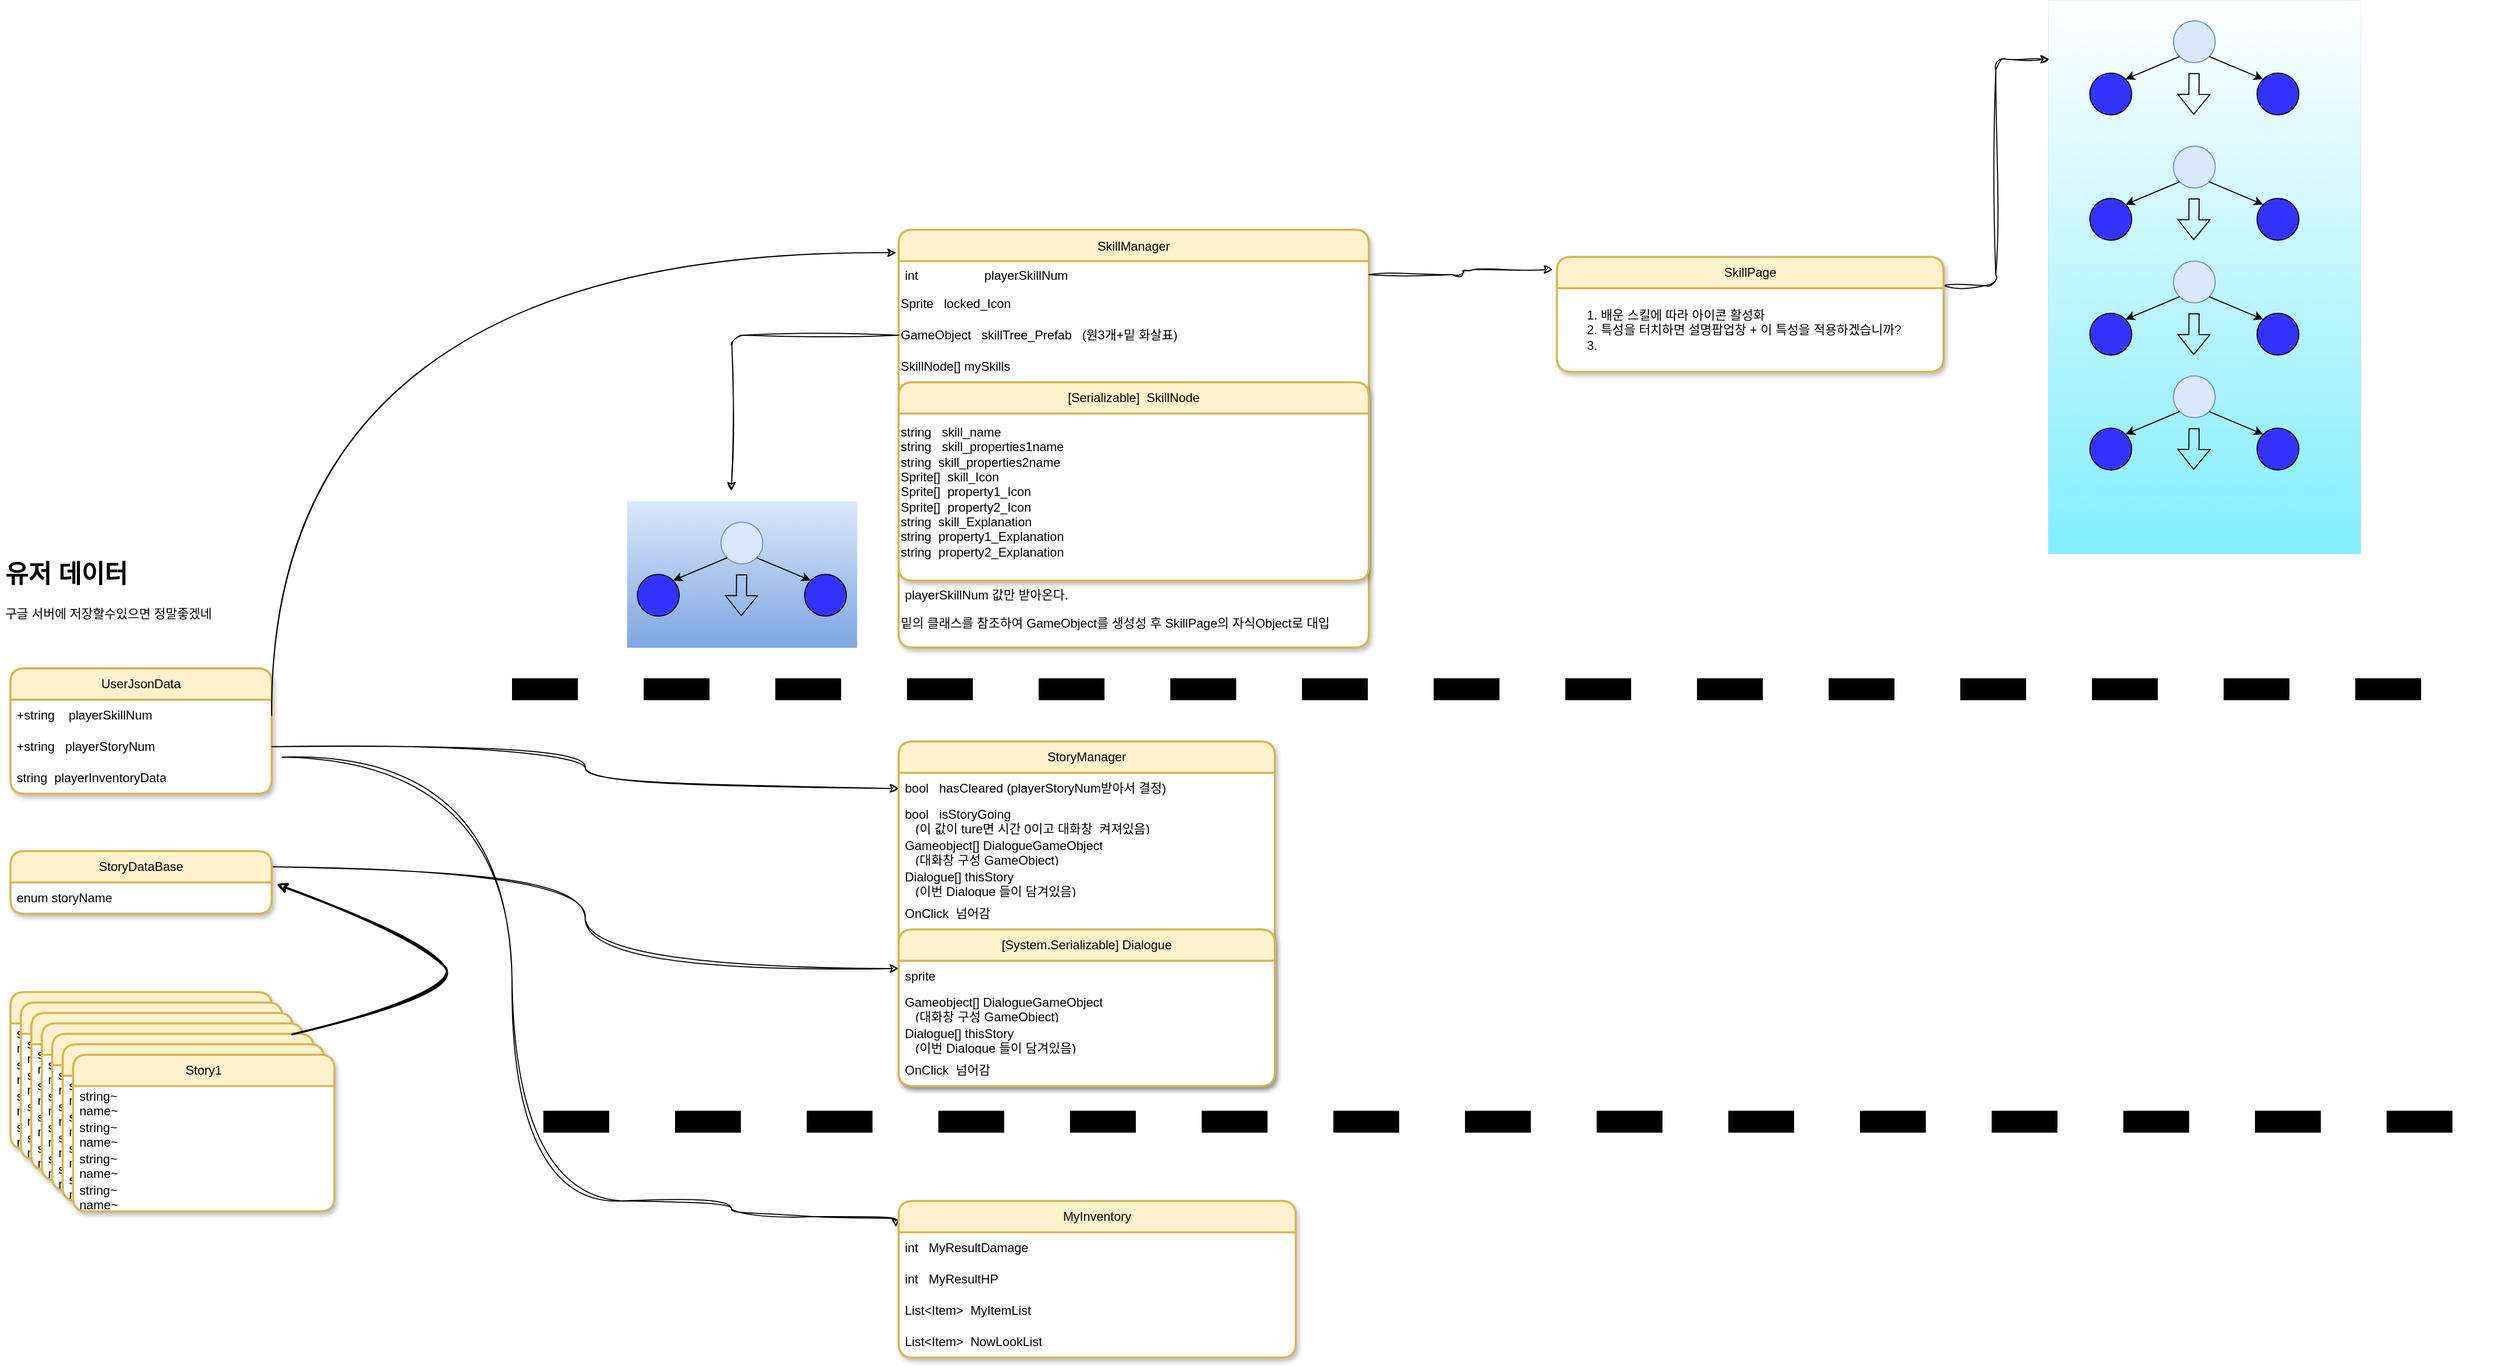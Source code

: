 <mxfile version="21.1.2" type="github">
  <diagram id="C5RBs43oDa-KdzZeNtuy" name="Page-1">
    <mxGraphModel dx="1932" dy="1738" grid="1" gridSize="10" guides="1" tooltips="1" connect="1" arrows="1" fold="1" page="1" pageScale="1" pageWidth="827" pageHeight="1169" math="0" shadow="0">
      <root>
        <mxCell id="WIyWlLk6GJQsqaUBKTNV-0" />
        <mxCell id="WIyWlLk6GJQsqaUBKTNV-1" parent="WIyWlLk6GJQsqaUBKTNV-0" />
        <mxCell id="8nrmdCKxqJNX-sru3NF3-96" value="" style="rounded=0;whiteSpace=wrap;html=1;strokeWidth=0;gradientColor=#82EEFF;" parent="WIyWlLk6GJQsqaUBKTNV-1" vertex="1">
          <mxGeometry x="1160" y="-170" width="299" height="530" as="geometry" />
        </mxCell>
        <mxCell id="8nrmdCKxqJNX-sru3NF3-95" value="" style="rounded=0;whiteSpace=wrap;html=1;fillColor=#dae8fc;strokeColor=#6c8ebf;gradientColor=#7EA6E0;strokeWidth=0;" parent="WIyWlLk6GJQsqaUBKTNV-1" vertex="1">
          <mxGeometry x="-200" y="310" width="220" height="140" as="geometry" />
        </mxCell>
        <mxCell id="zkfFHV4jXpPFQw0GAbJ--0" value="SkillManager" style="swimlane;fontStyle=0;align=center;verticalAlign=middle;childLayout=stackLayout;horizontal=1;startSize=30;horizontalStack=0;resizeParent=1;resizeLast=0;collapsible=1;marginBottom=0;rounded=1;shadow=1;strokeWidth=2;fillColor=#fff2cc;strokeColor=#d6b656;swimlaneFillColor=default;glass=0;" parent="WIyWlLk6GJQsqaUBKTNV-1" vertex="1">
          <mxGeometry x="60" y="50" width="450" height="400" as="geometry">
            <mxRectangle x="230" y="140" width="160" height="26" as="alternateBounds" />
          </mxGeometry>
        </mxCell>
        <mxCell id="zkfFHV4jXpPFQw0GAbJ--1" value="int                   playerSkillNum" style="text;align=left;verticalAlign=top;spacingLeft=4;spacingRight=4;overflow=hidden;rotatable=0;points=[[0,0.5],[1,0.5]];portConstraint=eastwest;" parent="zkfFHV4jXpPFQw0GAbJ--0" vertex="1">
          <mxGeometry y="30" width="450" height="26" as="geometry" />
        </mxCell>
        <mxCell id="8nrmdCKxqJNX-sru3NF3-39" value="Sprite &lt;span style=&quot;white-space: pre;&quot;&gt; &lt;/span&gt;&lt;span style=&quot;white-space: pre;&quot;&gt; &lt;/span&gt;locked_Icon" style="text;html=1;strokeColor=none;fillColor=none;align=left;verticalAlign=middle;whiteSpace=wrap;rounded=0;" parent="zkfFHV4jXpPFQw0GAbJ--0" vertex="1">
          <mxGeometry y="56" width="450" height="30" as="geometry" />
        </mxCell>
        <mxCell id="8nrmdCKxqJNX-sru3NF3-102" style="edgeStyle=orthogonalEdgeStyle;rounded=1;orthogonalLoop=1;jettySize=auto;html=1;exitX=0;exitY=0.5;exitDx=0;exitDy=0;fontFamily=Helvetica;fontSize=11;fontColor=default;startSize=30;targetPerimeterSpacing=2;sketch=1;curveFitting=1;jiggle=2;shadow=0;" parent="zkfFHV4jXpPFQw0GAbJ--0" source="8nrmdCKxqJNX-sru3NF3-85" edge="1">
          <mxGeometry relative="1" as="geometry">
            <mxPoint x="-160" y="250" as="targetPoint" />
          </mxGeometry>
        </mxCell>
        <mxCell id="8nrmdCKxqJNX-sru3NF3-85" value="GameObject&amp;nbsp; &lt;span style=&quot;white-space: pre;&quot;&gt; &lt;/span&gt;skillTree_Prefab&amp;nbsp; &amp;nbsp;(원3개+밑 화살표)" style="text;html=1;strokeColor=none;fillColor=none;align=left;verticalAlign=middle;whiteSpace=wrap;rounded=0;" parent="zkfFHV4jXpPFQw0GAbJ--0" vertex="1">
          <mxGeometry y="86" width="450" height="30" as="geometry" />
        </mxCell>
        <mxCell id="8nrmdCKxqJNX-sru3NF3-86" value="SkillNode[]&lt;span style=&quot;white-space: pre;&quot;&gt; &lt;/span&gt;mySkills" style="text;html=1;strokeColor=none;fillColor=none;align=left;verticalAlign=middle;whiteSpace=wrap;rounded=0;" parent="zkfFHV4jXpPFQw0GAbJ--0" vertex="1">
          <mxGeometry y="116" width="450" height="30" as="geometry" />
        </mxCell>
        <mxCell id="8nrmdCKxqJNX-sru3NF3-41" value="[Serializable]&amp;nbsp; SkillNode" style="swimlane;whiteSpace=wrap;html=1;labelPosition=center;verticalLabelPosition=middle;align=center;verticalAlign=middle;textDirection=ltr;gradientColor=none;strokeWidth=2;fillColor=#fff2cc;strokeColor=#d6b656;fontStyle=0;startSize=30;swimlaneFillColor=default;glass=0;shadow=1;rounded=1;" parent="zkfFHV4jXpPFQw0GAbJ--0" vertex="1">
          <mxGeometry y="146" width="450" height="190" as="geometry">
            <mxRectangle y="146" width="450" height="30" as="alternateBounds" />
          </mxGeometry>
        </mxCell>
        <mxCell id="8nrmdCKxqJNX-sru3NF3-40" value="string&amp;nbsp;&lt;span style=&quot;white-space: pre;&quot;&gt; &lt;/span&gt;&lt;span style=&quot;white-space: pre;&quot;&gt; &lt;/span&gt;skill_name&lt;br&gt;string&amp;nbsp;&lt;span style=&quot;white-space: pre;&quot;&gt; &lt;/span&gt;&lt;span style=&quot;white-space: pre;&quot;&gt; &lt;/span&gt;skill_properties1name&lt;br&gt;string&lt;span style=&quot;white-space: pre;&quot;&gt; &lt;/span&gt;&lt;span style=&quot;white-space: pre;&quot;&gt; &lt;/span&gt;skill_properties2name&lt;br&gt;Sprite[]&lt;span style=&quot;white-space: pre;&quot;&gt; &lt;/span&gt;&lt;span style=&quot;white-space: pre;&quot;&gt; &lt;/span&gt;skill_Icon&lt;br&gt;Sprite[]&lt;span style=&quot;white-space: pre;&quot;&gt; &lt;/span&gt;&lt;span style=&quot;white-space: pre;&quot;&gt; &lt;/span&gt;property1_Icon&lt;br&gt;Sprite[]&lt;span style=&quot;white-space: pre;&quot;&gt; &lt;/span&gt;&lt;span style=&quot;white-space: pre;&quot;&gt; &lt;/span&gt;property2_Icon&lt;br&gt;string&lt;span style=&quot;white-space: pre;&quot;&gt; &lt;/span&gt;&lt;span style=&quot;white-space: pre;&quot;&gt; &lt;/span&gt;skill_Explanation&lt;br&gt;string&lt;span style=&quot;white-space: pre;&quot;&gt; &lt;/span&gt;&lt;span style=&quot;white-space: pre;&quot;&gt; &lt;/span&gt;property1_Explanation&lt;br&gt;string&lt;span style=&quot;white-space: pre;&quot;&gt; &lt;/span&gt;&lt;span style=&quot;white-space: pre;&quot;&gt; &lt;/span&gt;property2_Explanation" style="text;html=1;strokeColor=none;fillColor=none;align=left;verticalAlign=middle;whiteSpace=wrap;rounded=0;" parent="8nrmdCKxqJNX-sru3NF3-41" vertex="1">
          <mxGeometry y="90" width="290" height="30" as="geometry" />
        </mxCell>
        <mxCell id="zkfFHV4jXpPFQw0GAbJ--5" value="playerSkillNum 값만 받아온다." style="text;align=left;verticalAlign=top;spacingLeft=4;spacingRight=4;overflow=hidden;rotatable=0;points=[[0,0.5],[1,0.5]];portConstraint=eastwest;" parent="zkfFHV4jXpPFQw0GAbJ--0" vertex="1">
          <mxGeometry y="336" width="450" height="26" as="geometry" />
        </mxCell>
        <mxCell id="8nrmdCKxqJNX-sru3NF3-84" value="밑의 클래스를 참조하여 GameObject를 생성성 후 SkillPage의 자식Object로 대입" style="text;html=1;align=left;verticalAlign=middle;resizable=0;points=[];autosize=1;strokeColor=none;fillColor=none;" parent="zkfFHV4jXpPFQw0GAbJ--0" vertex="1">
          <mxGeometry y="362" width="450" height="30" as="geometry" />
        </mxCell>
        <mxCell id="8nrmdCKxqJNX-sru3NF3-101" style="edgeStyle=orthogonalEdgeStyle;rounded=1;orthogonalLoop=1;jettySize=auto;html=1;exitX=1;exitY=0.25;exitDx=0;exitDy=0;entryX=0.004;entryY=0.107;entryDx=0;entryDy=0;entryPerimeter=0;fontFamily=Helvetica;fontSize=11;fontColor=default;startSize=30;targetPerimeterSpacing=2;sketch=1;curveFitting=1;jiggle=2;shadow=0;" parent="WIyWlLk6GJQsqaUBKTNV-1" source="8nrmdCKxqJNX-sru3NF3-2" target="8nrmdCKxqJNX-sru3NF3-96" edge="1">
          <mxGeometry relative="1" as="geometry" />
        </mxCell>
        <mxCell id="8nrmdCKxqJNX-sru3NF3-2" value="SkillPage" style="swimlane;fontStyle=0;childLayout=stackLayout;horizontal=1;startSize=30;horizontalStack=0;resizeParent=1;resizeParentMax=0;resizeLast=0;collapsible=1;marginBottom=0;whiteSpace=wrap;html=1;fillColor=#fff2cc;strokeColor=#d6b656;strokeWidth=2;swimlaneFillColor=default;glass=0;shadow=1;rounded=1;" parent="WIyWlLk6GJQsqaUBKTNV-1" vertex="1">
          <mxGeometry x="690" y="76" width="370" height="110" as="geometry">
            <mxRectangle x="510" y="106" width="90" height="30" as="alternateBounds" />
          </mxGeometry>
        </mxCell>
        <mxCell id="8nrmdCKxqJNX-sru3NF3-35" value="&lt;ol&gt;&lt;li&gt;배운 스킬에 따라 아이콘 활성화&lt;/li&gt;&lt;li&gt;특성을 터치하면 설명팝업창 + 이 특성을 적용하겠습니까?&lt;/li&gt;&lt;li&gt;&lt;br&gt;&lt;/li&gt;&lt;/ol&gt;" style="text;html=1;align=left;verticalAlign=middle;resizable=0;points=[];autosize=1;strokeColor=none;fillColor=none;" parent="8nrmdCKxqJNX-sru3NF3-2" vertex="1">
          <mxGeometry y="30" width="370" height="80" as="geometry" />
        </mxCell>
        <mxCell id="8nrmdCKxqJNX-sru3NF3-6" style="edgeStyle=orthogonalEdgeStyle;rounded=1;orthogonalLoop=1;jettySize=auto;html=1;entryX=-0.011;entryY=0.11;entryDx=0;entryDy=0;entryPerimeter=0;targetPerimeterSpacing=2;sketch=1;curveFitting=1;jiggle=2;shadow=0;" parent="WIyWlLk6GJQsqaUBKTNV-1" source="zkfFHV4jXpPFQw0GAbJ--1" target="8nrmdCKxqJNX-sru3NF3-2" edge="1">
          <mxGeometry relative="1" as="geometry">
            <mxPoint x="380" y="170" as="sourcePoint" />
          </mxGeometry>
        </mxCell>
        <mxCell id="8nrmdCKxqJNX-sru3NF3-14" value="" style="ellipse;whiteSpace=wrap;html=1;fillColor=#dae8fc;strokeColor=#6c8ebf;" parent="WIyWlLk6GJQsqaUBKTNV-1" vertex="1">
          <mxGeometry x="-110" y="330" width="40" height="40" as="geometry" />
        </mxCell>
        <mxCell id="8nrmdCKxqJNX-sru3NF3-17" value="" style="ellipse;whiteSpace=wrap;html=1;fillColor=#3333FF;" parent="WIyWlLk6GJQsqaUBKTNV-1" vertex="1">
          <mxGeometry x="-190" y="380" width="40" height="40" as="geometry" />
        </mxCell>
        <mxCell id="8nrmdCKxqJNX-sru3NF3-18" value="" style="ellipse;whiteSpace=wrap;html=1;fillColor=#3333FF;" parent="WIyWlLk6GJQsqaUBKTNV-1" vertex="1">
          <mxGeometry x="-30" y="380" width="40" height="40" as="geometry" />
        </mxCell>
        <mxCell id="8nrmdCKxqJNX-sru3NF3-20" value="" style="endArrow=classic;html=1;rounded=0;exitX=0;exitY=1;exitDx=0;exitDy=0;entryX=1;entryY=0;entryDx=0;entryDy=0;" parent="WIyWlLk6GJQsqaUBKTNV-1" source="8nrmdCKxqJNX-sru3NF3-14" target="8nrmdCKxqJNX-sru3NF3-17" edge="1">
          <mxGeometry width="50" height="50" relative="1" as="geometry">
            <mxPoint x="-230" y="390" as="sourcePoint" />
            <mxPoint x="-290" y="410" as="targetPoint" />
          </mxGeometry>
        </mxCell>
        <mxCell id="8nrmdCKxqJNX-sru3NF3-21" value="" style="endArrow=classic;html=1;rounded=0;exitX=1;exitY=1;exitDx=0;exitDy=0;entryX=0;entryY=0;entryDx=0;entryDy=0;" parent="WIyWlLk6GJQsqaUBKTNV-1" source="8nrmdCKxqJNX-sru3NF3-14" target="8nrmdCKxqJNX-sru3NF3-18" edge="1">
          <mxGeometry width="50" height="50" relative="1" as="geometry">
            <mxPoint x="-30" y="360" as="sourcePoint" />
            <mxPoint x="-40" y="390" as="targetPoint" />
          </mxGeometry>
        </mxCell>
        <mxCell id="8nrmdCKxqJNX-sru3NF3-32" value="" style="shape=flexArrow;endArrow=classic;html=1;rounded=0;width=9.714;endSize=6.034;" parent="WIyWlLk6GJQsqaUBKTNV-1" edge="1">
          <mxGeometry width="50" height="50" relative="1" as="geometry">
            <mxPoint x="-90.25" y="380" as="sourcePoint" />
            <mxPoint x="-90.59" y="420" as="targetPoint" />
          </mxGeometry>
        </mxCell>
        <mxCell id="8nrmdCKxqJNX-sru3NF3-42" value="" style="ellipse;whiteSpace=wrap;html=1;fillColor=#dae8fc;strokeColor=#6c8ebf;" parent="WIyWlLk6GJQsqaUBKTNV-1" vertex="1">
          <mxGeometry x="1280" y="-150" width="40" height="40" as="geometry" />
        </mxCell>
        <mxCell id="8nrmdCKxqJNX-sru3NF3-43" value="" style="ellipse;whiteSpace=wrap;html=1;fillColor=#3333FF;" parent="WIyWlLk6GJQsqaUBKTNV-1" vertex="1">
          <mxGeometry x="1200" y="-100" width="40" height="40" as="geometry" />
        </mxCell>
        <mxCell id="8nrmdCKxqJNX-sru3NF3-44" value="" style="ellipse;whiteSpace=wrap;html=1;fillColor=#3333FF;" parent="WIyWlLk6GJQsqaUBKTNV-1" vertex="1">
          <mxGeometry x="1360" y="-100" width="40" height="40" as="geometry" />
        </mxCell>
        <mxCell id="8nrmdCKxqJNX-sru3NF3-45" value="" style="endArrow=classic;html=1;rounded=0;exitX=0;exitY=1;exitDx=0;exitDy=0;entryX=1;entryY=0;entryDx=0;entryDy=0;" parent="WIyWlLk6GJQsqaUBKTNV-1" source="8nrmdCKxqJNX-sru3NF3-42" target="8nrmdCKxqJNX-sru3NF3-43" edge="1">
          <mxGeometry width="50" height="50" relative="1" as="geometry">
            <mxPoint x="1160" y="-90" as="sourcePoint" />
            <mxPoint x="1100" y="-70" as="targetPoint" />
          </mxGeometry>
        </mxCell>
        <mxCell id="8nrmdCKxqJNX-sru3NF3-46" value="" style="endArrow=classic;html=1;rounded=0;exitX=1;exitY=1;exitDx=0;exitDy=0;entryX=0;entryY=0;entryDx=0;entryDy=0;" parent="WIyWlLk6GJQsqaUBKTNV-1" source="8nrmdCKxqJNX-sru3NF3-42" target="8nrmdCKxqJNX-sru3NF3-44" edge="1">
          <mxGeometry width="50" height="50" relative="1" as="geometry">
            <mxPoint x="1360" y="-120" as="sourcePoint" />
            <mxPoint x="1350" y="-90" as="targetPoint" />
          </mxGeometry>
        </mxCell>
        <mxCell id="8nrmdCKxqJNX-sru3NF3-47" value="" style="shape=flexArrow;endArrow=classic;html=1;rounded=0;width=9.714;endSize=6.034;" parent="WIyWlLk6GJQsqaUBKTNV-1" edge="1">
          <mxGeometry width="50" height="50" relative="1" as="geometry">
            <mxPoint x="1299.75" y="-100" as="sourcePoint" />
            <mxPoint x="1299.41" y="-60" as="targetPoint" />
          </mxGeometry>
        </mxCell>
        <mxCell id="8nrmdCKxqJNX-sru3NF3-54" value="" style="ellipse;whiteSpace=wrap;html=1;fillColor=#dae8fc;strokeColor=#6c8ebf;" parent="WIyWlLk6GJQsqaUBKTNV-1" vertex="1">
          <mxGeometry x="1280" y="-30" width="40" height="40" as="geometry" />
        </mxCell>
        <mxCell id="8nrmdCKxqJNX-sru3NF3-55" value="" style="ellipse;whiteSpace=wrap;html=1;fillColor=#3333FF;" parent="WIyWlLk6GJQsqaUBKTNV-1" vertex="1">
          <mxGeometry x="1200" y="20" width="40" height="40" as="geometry" />
        </mxCell>
        <mxCell id="8nrmdCKxqJNX-sru3NF3-56" value="" style="ellipse;whiteSpace=wrap;html=1;fillColor=#3333FF;" parent="WIyWlLk6GJQsqaUBKTNV-1" vertex="1">
          <mxGeometry x="1360" y="20" width="40" height="40" as="geometry" />
        </mxCell>
        <mxCell id="8nrmdCKxqJNX-sru3NF3-57" value="" style="endArrow=classic;html=1;rounded=0;exitX=0;exitY=1;exitDx=0;exitDy=0;entryX=1;entryY=0;entryDx=0;entryDy=0;" parent="WIyWlLk6GJQsqaUBKTNV-1" source="8nrmdCKxqJNX-sru3NF3-54" target="8nrmdCKxqJNX-sru3NF3-55" edge="1">
          <mxGeometry width="50" height="50" relative="1" as="geometry">
            <mxPoint x="1160" y="30" as="sourcePoint" />
            <mxPoint x="1100" y="50" as="targetPoint" />
          </mxGeometry>
        </mxCell>
        <mxCell id="8nrmdCKxqJNX-sru3NF3-58" value="" style="endArrow=classic;html=1;rounded=0;exitX=1;exitY=1;exitDx=0;exitDy=0;entryX=0;entryY=0;entryDx=0;entryDy=0;" parent="WIyWlLk6GJQsqaUBKTNV-1" source="8nrmdCKxqJNX-sru3NF3-54" target="8nrmdCKxqJNX-sru3NF3-56" edge="1">
          <mxGeometry width="50" height="50" relative="1" as="geometry">
            <mxPoint x="1360" as="sourcePoint" />
            <mxPoint x="1350" y="30" as="targetPoint" />
          </mxGeometry>
        </mxCell>
        <mxCell id="8nrmdCKxqJNX-sru3NF3-59" value="" style="shape=flexArrow;endArrow=classic;html=1;rounded=0;width=9.714;endSize=6.034;" parent="WIyWlLk6GJQsqaUBKTNV-1" edge="1">
          <mxGeometry width="50" height="50" relative="1" as="geometry">
            <mxPoint x="1299.75" y="20" as="sourcePoint" />
            <mxPoint x="1299.41" y="60" as="targetPoint" />
          </mxGeometry>
        </mxCell>
        <mxCell id="8nrmdCKxqJNX-sru3NF3-60" value="" style="ellipse;whiteSpace=wrap;html=1;fillColor=#dae8fc;strokeColor=#6c8ebf;" parent="WIyWlLk6GJQsqaUBKTNV-1" vertex="1">
          <mxGeometry x="1280" y="80" width="40" height="40" as="geometry" />
        </mxCell>
        <mxCell id="8nrmdCKxqJNX-sru3NF3-61" value="" style="ellipse;whiteSpace=wrap;html=1;fillColor=#3333FF;" parent="WIyWlLk6GJQsqaUBKTNV-1" vertex="1">
          <mxGeometry x="1200" y="130" width="40" height="40" as="geometry" />
        </mxCell>
        <mxCell id="8nrmdCKxqJNX-sru3NF3-62" value="" style="ellipse;whiteSpace=wrap;html=1;fillColor=#3333FF;" parent="WIyWlLk6GJQsqaUBKTNV-1" vertex="1">
          <mxGeometry x="1360" y="130" width="40" height="40" as="geometry" />
        </mxCell>
        <mxCell id="8nrmdCKxqJNX-sru3NF3-63" value="" style="endArrow=classic;html=1;rounded=0;exitX=0;exitY=1;exitDx=0;exitDy=0;entryX=1;entryY=0;entryDx=0;entryDy=0;" parent="WIyWlLk6GJQsqaUBKTNV-1" source="8nrmdCKxqJNX-sru3NF3-60" target="8nrmdCKxqJNX-sru3NF3-61" edge="1">
          <mxGeometry width="50" height="50" relative="1" as="geometry">
            <mxPoint x="1160" y="140" as="sourcePoint" />
            <mxPoint x="1100" y="160" as="targetPoint" />
          </mxGeometry>
        </mxCell>
        <mxCell id="8nrmdCKxqJNX-sru3NF3-64" value="" style="endArrow=classic;html=1;rounded=0;exitX=1;exitY=1;exitDx=0;exitDy=0;entryX=0;entryY=0;entryDx=0;entryDy=0;" parent="WIyWlLk6GJQsqaUBKTNV-1" source="8nrmdCKxqJNX-sru3NF3-60" target="8nrmdCKxqJNX-sru3NF3-62" edge="1">
          <mxGeometry width="50" height="50" relative="1" as="geometry">
            <mxPoint x="1360" y="110" as="sourcePoint" />
            <mxPoint x="1350" y="140" as="targetPoint" />
          </mxGeometry>
        </mxCell>
        <mxCell id="8nrmdCKxqJNX-sru3NF3-65" value="" style="shape=flexArrow;endArrow=classic;html=1;rounded=0;width=9.714;endSize=6.034;" parent="WIyWlLk6GJQsqaUBKTNV-1" edge="1">
          <mxGeometry width="50" height="50" relative="1" as="geometry">
            <mxPoint x="1299.75" y="130" as="sourcePoint" />
            <mxPoint x="1299.41" y="170" as="targetPoint" />
          </mxGeometry>
        </mxCell>
        <mxCell id="8nrmdCKxqJNX-sru3NF3-66" value="" style="ellipse;whiteSpace=wrap;html=1;fillColor=#dae8fc;strokeColor=#6c8ebf;" parent="WIyWlLk6GJQsqaUBKTNV-1" vertex="1">
          <mxGeometry x="1280" y="190" width="40" height="40" as="geometry" />
        </mxCell>
        <mxCell id="8nrmdCKxqJNX-sru3NF3-67" value="" style="ellipse;whiteSpace=wrap;html=1;fillColor=#3333FF;" parent="WIyWlLk6GJQsqaUBKTNV-1" vertex="1">
          <mxGeometry x="1200" y="240" width="40" height="40" as="geometry" />
        </mxCell>
        <mxCell id="8nrmdCKxqJNX-sru3NF3-68" value="" style="ellipse;whiteSpace=wrap;html=1;fillColor=#3333FF;" parent="WIyWlLk6GJQsqaUBKTNV-1" vertex="1">
          <mxGeometry x="1360" y="240" width="40" height="40" as="geometry" />
        </mxCell>
        <mxCell id="8nrmdCKxqJNX-sru3NF3-69" value="" style="endArrow=classic;html=1;rounded=0;exitX=0;exitY=1;exitDx=0;exitDy=0;entryX=1;entryY=0;entryDx=0;entryDy=0;" parent="WIyWlLk6GJQsqaUBKTNV-1" source="8nrmdCKxqJNX-sru3NF3-66" target="8nrmdCKxqJNX-sru3NF3-67" edge="1">
          <mxGeometry width="50" height="50" relative="1" as="geometry">
            <mxPoint x="1160" y="250" as="sourcePoint" />
            <mxPoint x="1100" y="270" as="targetPoint" />
          </mxGeometry>
        </mxCell>
        <mxCell id="8nrmdCKxqJNX-sru3NF3-70" value="" style="endArrow=classic;html=1;rounded=0;exitX=1;exitY=1;exitDx=0;exitDy=0;entryX=0;entryY=0;entryDx=0;entryDy=0;" parent="WIyWlLk6GJQsqaUBKTNV-1" source="8nrmdCKxqJNX-sru3NF3-66" target="8nrmdCKxqJNX-sru3NF3-68" edge="1">
          <mxGeometry width="50" height="50" relative="1" as="geometry">
            <mxPoint x="1360" y="220" as="sourcePoint" />
            <mxPoint x="1350" y="250" as="targetPoint" />
          </mxGeometry>
        </mxCell>
        <mxCell id="8nrmdCKxqJNX-sru3NF3-71" value="" style="shape=flexArrow;endArrow=classic;html=1;rounded=0;width=9.714;endSize=6.034;" parent="WIyWlLk6GJQsqaUBKTNV-1" edge="1">
          <mxGeometry width="50" height="50" relative="1" as="geometry">
            <mxPoint x="1299.75" y="240" as="sourcePoint" />
            <mxPoint x="1299.41" y="280" as="targetPoint" />
          </mxGeometry>
        </mxCell>
        <mxCell id="8nrmdCKxqJNX-sru3NF3-88" value="UserJsonData" style="swimlane;fontStyle=0;childLayout=stackLayout;horizontal=1;startSize=30;horizontalStack=0;resizeParent=1;resizeParentMax=0;resizeLast=0;collapsible=1;marginBottom=0;whiteSpace=wrap;html=1;flipH=1;flipV=0;direction=east;fillColor=#fff2cc;strokeColor=#d6b656;strokeWidth=2;swimlaneFillColor=default;glass=0;shadow=1;rounded=1;" parent="WIyWlLk6GJQsqaUBKTNV-1" vertex="1">
          <mxGeometry x="-790" y="470" width="250" height="120" as="geometry" />
        </mxCell>
        <mxCell id="8nrmdCKxqJNX-sru3NF3-89" value="+string&amp;nbsp;&lt;span style=&quot;white-space: pre;&quot;&gt; &lt;/span&gt;&lt;span style=&quot;white-space: pre;&quot;&gt; &lt;span style=&quot;white-space: pre;&quot;&gt; &lt;/span&gt;&lt;/span&gt;playerSkillNum" style="text;strokeColor=none;fillColor=none;align=left;verticalAlign=middle;spacingLeft=4;spacingRight=4;overflow=hidden;points=[[0,0.5],[1,0.5]];portConstraint=eastwest;rotatable=0;whiteSpace=wrap;html=1;" parent="8nrmdCKxqJNX-sru3NF3-88" vertex="1">
          <mxGeometry y="30" width="250" height="30" as="geometry" />
        </mxCell>
        <mxCell id="8nrmdCKxqJNX-sru3NF3-90" value="+string&lt;span style=&quot;white-space: pre;&quot;&gt; &lt;span style=&quot;white-space: pre;&quot;&gt; &lt;/span&gt;&lt;/span&gt;&lt;span style=&quot;white-space: pre;&quot;&gt; &lt;/span&gt;playerStoryNum" style="text;strokeColor=none;fillColor=none;align=left;verticalAlign=middle;spacingLeft=4;spacingRight=4;overflow=hidden;points=[[0,0.5],[1,0.5]];portConstraint=eastwest;rotatable=0;whiteSpace=wrap;html=1;strokeWidth=1;" parent="8nrmdCKxqJNX-sru3NF3-88" vertex="1">
          <mxGeometry y="60" width="250" height="30" as="geometry" />
        </mxCell>
        <mxCell id="8nrmdCKxqJNX-sru3NF3-104" value="string&amp;nbsp;&lt;span style=&quot;white-space: pre;&quot;&gt; &lt;/span&gt;playerInventoryData" style="text;strokeColor=none;fillColor=none;align=left;verticalAlign=middle;spacingLeft=4;spacingRight=4;overflow=hidden;points=[[0,0.5],[1,0.5]];portConstraint=eastwest;rotatable=0;whiteSpace=wrap;html=1;strokeWidth=1;" parent="8nrmdCKxqJNX-sru3NF3-88" vertex="1">
          <mxGeometry y="90" width="250" height="30" as="geometry" />
        </mxCell>
        <mxCell id="8nrmdCKxqJNX-sru3NF3-103" style="edgeStyle=orthogonalEdgeStyle;shape=connector;curved=1;rounded=1;sketch=1;jiggle=2;curveFitting=1;orthogonalLoop=1;jettySize=auto;html=1;exitX=1;exitY=0.5;exitDx=0;exitDy=0;shadow=0;labelBackgroundColor=default;strokeColor=default;fontFamily=Helvetica;fontSize=11;fontColor=default;endArrow=classic;targetPerimeterSpacing=2;entryX=-0.005;entryY=0.055;entryDx=0;entryDy=0;entryPerimeter=0;" parent="WIyWlLk6GJQsqaUBKTNV-1" source="8nrmdCKxqJNX-sru3NF3-89" target="zkfFHV4jXpPFQw0GAbJ--0" edge="1">
          <mxGeometry relative="1" as="geometry">
            <mxPoint x="-320" y="160.0" as="targetPoint" />
            <Array as="points">
              <mxPoint x="-540" y="72" />
            </Array>
          </mxGeometry>
        </mxCell>
        <mxCell id="I7Q4ylWd6x1vEmN2sP45-0" value="&lt;h1&gt;유저 데이터&lt;/h1&gt;&lt;p&gt;구글 서버에 저장할수있으면 정말좋겠네&lt;/p&gt;" style="text;html=1;strokeColor=none;fillColor=none;spacing=5;spacingTop=-20;whiteSpace=wrap;overflow=hidden;rounded=0;" parent="WIyWlLk6GJQsqaUBKTNV-1" vertex="1">
          <mxGeometry x="-800" y="360" width="260" height="70" as="geometry" />
        </mxCell>
        <mxCell id="68tTrkbGSFjsNnPuL7g_-4" value="StoryManager" style="swimlane;fontStyle=0;childLayout=stackLayout;horizontal=1;startSize=30;horizontalStack=0;resizeParent=1;resizeParentMax=0;resizeLast=0;collapsible=1;marginBottom=0;whiteSpace=wrap;html=1;flipH=1;flipV=0;direction=east;fillColor=#fff2cc;strokeColor=#d6b656;strokeWidth=2;swimlaneFillColor=default;glass=0;shadow=1;rounded=1;" parent="WIyWlLk6GJQsqaUBKTNV-1" vertex="1">
          <mxGeometry x="60" y="540" width="360" height="330" as="geometry" />
        </mxCell>
        <mxCell id="68tTrkbGSFjsNnPuL7g_-20" value="bool&lt;span style=&quot;white-space: pre;&quot;&gt; &lt;/span&gt;&lt;span style=&quot;white-space: pre;&quot;&gt; &lt;span style=&quot;white-space: pre;&quot;&gt; &lt;/span&gt;h&lt;/span&gt;asCleared (playerStoryNum받아서 결정)" style="text;strokeColor=none;fillColor=none;align=left;verticalAlign=middle;spacingLeft=4;spacingRight=4;overflow=hidden;points=[[0,0.5],[1,0.5]];portConstraint=eastwest;rotatable=0;whiteSpace=wrap;html=1;" parent="68tTrkbGSFjsNnPuL7g_-4" vertex="1">
          <mxGeometry y="30" width="360" height="30" as="geometry" />
        </mxCell>
        <mxCell id="68tTrkbGSFjsNnPuL7g_-5" value="bool&lt;span style=&quot;white-space: pre;&quot;&gt; &lt;/span&gt;&lt;span style=&quot;white-space: pre;&quot;&gt; &lt;span style=&quot;white-space: pre;&quot;&gt; &lt;/span&gt;&lt;/span&gt;isStoryGoing&lt;br&gt;&lt;span style=&quot;white-space: pre;&quot;&gt; &lt;/span&gt;&lt;span style=&quot;white-space: pre;&quot;&gt; &lt;span style=&quot;white-space: pre;&quot;&gt; &lt;/span&gt;&lt;/span&gt;(이 값이 ture면 시간 0이고 대화창&amp;nbsp;&lt;span style=&quot;white-space: pre;&quot;&gt; &lt;/span&gt;켜져있음)" style="text;strokeColor=none;fillColor=none;align=left;verticalAlign=middle;spacingLeft=4;spacingRight=4;overflow=hidden;points=[[0,0.5],[1,0.5]];portConstraint=eastwest;rotatable=0;whiteSpace=wrap;html=1;" parent="68tTrkbGSFjsNnPuL7g_-4" vertex="1">
          <mxGeometry y="60" width="360" height="30" as="geometry" />
        </mxCell>
        <mxCell id="68tTrkbGSFjsNnPuL7g_-6" value="Gameobject[]&lt;span style=&quot;white-space: pre;&quot;&gt; &lt;/span&gt;DialogueGameObject&lt;br&gt;&lt;span style=&quot;white-space: pre;&quot;&gt; &lt;/span&gt;&lt;span style=&quot;white-space: pre;&quot;&gt; &lt;/span&gt;&lt;span style=&quot;white-space: pre;&quot;&gt; &lt;/span&gt;(대화창 구성 GameObject)" style="text;strokeColor=none;fillColor=none;align=left;verticalAlign=middle;spacingLeft=4;spacingRight=4;overflow=hidden;points=[[0,0.5],[1,0.5]];portConstraint=eastwest;rotatable=0;whiteSpace=wrap;html=1;strokeWidth=1;" parent="68tTrkbGSFjsNnPuL7g_-4" vertex="1">
          <mxGeometry y="90" width="360" height="30" as="geometry" />
        </mxCell>
        <mxCell id="68tTrkbGSFjsNnPuL7g_-7" value="Dialogue[]&lt;span style=&quot;white-space: pre;&quot;&gt; &lt;/span&gt;thisStory&lt;br&gt;&lt;span style=&quot;white-space: pre;&quot;&gt; &lt;/span&gt;&lt;span style=&quot;white-space: pre;&quot;&gt; &lt;/span&gt;&lt;span style=&quot;white-space: pre;&quot;&gt; &lt;/span&gt;(이번 Dialogue 들이 담겨있음)" style="text;strokeColor=none;fillColor=none;align=left;verticalAlign=middle;spacingLeft=4;spacingRight=4;overflow=hidden;points=[[0,0.5],[1,0.5]];portConstraint=eastwest;rotatable=0;whiteSpace=wrap;html=1;strokeWidth=1;" parent="68tTrkbGSFjsNnPuL7g_-4" vertex="1">
          <mxGeometry y="120" width="360" height="30" as="geometry" />
        </mxCell>
        <mxCell id="68tTrkbGSFjsNnPuL7g_-8" value="OnClick&lt;span style=&quot;white-space: pre;&quot;&gt; &lt;/span&gt;&lt;span style=&quot;white-space: pre;&quot;&gt; &lt;/span&gt;넘어감" style="text;strokeColor=none;fillColor=none;align=left;verticalAlign=middle;spacingLeft=4;spacingRight=4;overflow=hidden;points=[[0,0.5],[1,0.5]];portConstraint=eastwest;rotatable=0;whiteSpace=wrap;html=1;strokeWidth=1;" parent="68tTrkbGSFjsNnPuL7g_-4" vertex="1">
          <mxGeometry y="150" width="360" height="30" as="geometry" />
        </mxCell>
        <mxCell id="68tTrkbGSFjsNnPuL7g_-14" value="[System.Serializable] Dialogue" style="swimlane;fontStyle=0;childLayout=stackLayout;horizontal=1;startSize=30;horizontalStack=0;resizeParent=1;resizeParentMax=0;resizeLast=0;collapsible=1;marginBottom=0;whiteSpace=wrap;html=1;flipH=1;flipV=0;direction=east;fillColor=#fff2cc;strokeColor=#d6b656;strokeWidth=2;swimlaneFillColor=default;glass=0;shadow=1;rounded=1;" parent="68tTrkbGSFjsNnPuL7g_-4" vertex="1">
          <mxGeometry y="180" width="360" height="150" as="geometry" />
        </mxCell>
        <mxCell id="68tTrkbGSFjsNnPuL7g_-15" value="sprite" style="text;strokeColor=none;fillColor=none;align=left;verticalAlign=middle;spacingLeft=4;spacingRight=4;overflow=hidden;points=[[0,0.5],[1,0.5]];portConstraint=eastwest;rotatable=0;whiteSpace=wrap;html=1;" parent="68tTrkbGSFjsNnPuL7g_-14" vertex="1">
          <mxGeometry y="30" width="360" height="30" as="geometry" />
        </mxCell>
        <mxCell id="68tTrkbGSFjsNnPuL7g_-16" value="Gameobject[]&lt;span style=&quot;white-space: pre;&quot;&gt; &lt;/span&gt;DialogueGameObject&lt;br&gt;&lt;span style=&quot;white-space: pre;&quot;&gt; &lt;/span&gt;&lt;span style=&quot;white-space: pre;&quot;&gt; &lt;/span&gt;&lt;span style=&quot;white-space: pre;&quot;&gt; &lt;/span&gt;(대화창 구성 GameObject)" style="text;strokeColor=none;fillColor=none;align=left;verticalAlign=middle;spacingLeft=4;spacingRight=4;overflow=hidden;points=[[0,0.5],[1,0.5]];portConstraint=eastwest;rotatable=0;whiteSpace=wrap;html=1;strokeWidth=1;" parent="68tTrkbGSFjsNnPuL7g_-14" vertex="1">
          <mxGeometry y="60" width="360" height="30" as="geometry" />
        </mxCell>
        <mxCell id="68tTrkbGSFjsNnPuL7g_-17" value="Dialogue[]&lt;span style=&quot;white-space: pre;&quot;&gt; &lt;/span&gt;thisStory&lt;br&gt;&lt;span style=&quot;white-space: pre;&quot;&gt; &lt;/span&gt;&lt;span style=&quot;white-space: pre;&quot;&gt; &lt;/span&gt;&lt;span style=&quot;white-space: pre;&quot;&gt; &lt;/span&gt;(이번 Dialogue 들이 담겨있음)" style="text;strokeColor=none;fillColor=none;align=left;verticalAlign=middle;spacingLeft=4;spacingRight=4;overflow=hidden;points=[[0,0.5],[1,0.5]];portConstraint=eastwest;rotatable=0;whiteSpace=wrap;html=1;strokeWidth=1;" parent="68tTrkbGSFjsNnPuL7g_-14" vertex="1">
          <mxGeometry y="90" width="360" height="30" as="geometry" />
        </mxCell>
        <mxCell id="68tTrkbGSFjsNnPuL7g_-18" value="OnClick&lt;span style=&quot;white-space: pre;&quot;&gt; &lt;/span&gt;&lt;span style=&quot;white-space: pre;&quot;&gt; &lt;/span&gt;넘어감" style="text;strokeColor=none;fillColor=none;align=left;verticalAlign=middle;spacingLeft=4;spacingRight=4;overflow=hidden;points=[[0,0.5],[1,0.5]];portConstraint=eastwest;rotatable=0;whiteSpace=wrap;html=1;strokeWidth=1;" parent="68tTrkbGSFjsNnPuL7g_-14" vertex="1">
          <mxGeometry y="120" width="360" height="30" as="geometry" />
        </mxCell>
        <mxCell id="68tTrkbGSFjsNnPuL7g_-21" style="edgeStyle=orthogonalEdgeStyle;orthogonalLoop=1;jettySize=auto;html=1;exitX=1;exitY=0.5;exitDx=0;exitDy=0;entryX=0;entryY=0.5;entryDx=0;entryDy=0;fontFamily=Helvetica;fontSize=12;fontColor=default;startSize=30;strokeColor=default;sketch=1;curveFitting=1;jiggle=2;curved=1;" parent="WIyWlLk6GJQsqaUBKTNV-1" source="8nrmdCKxqJNX-sru3NF3-90" target="68tTrkbGSFjsNnPuL7g_-20" edge="1">
          <mxGeometry relative="1" as="geometry" />
        </mxCell>
        <mxCell id="68tTrkbGSFjsNnPuL7g_-77" style="edgeStyle=orthogonalEdgeStyle;orthogonalLoop=1;jettySize=auto;html=1;exitX=1;exitY=0.25;exitDx=0;exitDy=0;entryX=0;entryY=0.25;entryDx=0;entryDy=0;fontFamily=Helvetica;fontSize=12;fontColor=default;startSize=30;curved=1;sketch=1;curveFitting=1;jiggle=2;" parent="WIyWlLk6GJQsqaUBKTNV-1" source="68tTrkbGSFjsNnPuL7g_-37" target="68tTrkbGSFjsNnPuL7g_-14" edge="1">
          <mxGeometry relative="1" as="geometry" />
        </mxCell>
        <mxCell id="68tTrkbGSFjsNnPuL7g_-37" value="StoryDataBase" style="swimlane;fontStyle=0;childLayout=stackLayout;horizontal=1;startSize=30;horizontalStack=0;resizeParent=1;resizeParentMax=0;resizeLast=0;collapsible=1;marginBottom=0;whiteSpace=wrap;html=1;flipH=1;flipV=0;direction=east;fillColor=#fff2cc;strokeColor=#d6b656;strokeWidth=2;swimlaneFillColor=default;glass=0;shadow=1;rounded=1;" parent="WIyWlLk6GJQsqaUBKTNV-1" vertex="1">
          <mxGeometry x="-790" y="645" width="250" height="60" as="geometry" />
        </mxCell>
        <mxCell id="68tTrkbGSFjsNnPuL7g_-38" value="enum storyName" style="text;strokeColor=none;fillColor=none;align=left;verticalAlign=middle;spacingLeft=4;spacingRight=4;overflow=hidden;points=[[0,0.5],[1,0.5]];portConstraint=eastwest;rotatable=0;whiteSpace=wrap;html=1;" parent="68tTrkbGSFjsNnPuL7g_-37" vertex="1">
          <mxGeometry y="30" width="250" height="30" as="geometry" />
        </mxCell>
        <mxCell id="68tTrkbGSFjsNnPuL7g_-41" value="Story1" style="swimlane;fontStyle=0;childLayout=stackLayout;horizontal=1;startSize=30;horizontalStack=0;resizeParent=1;resizeParentMax=0;resizeLast=0;collapsible=1;marginBottom=0;whiteSpace=wrap;html=1;flipH=1;flipV=0;direction=east;fillColor=#fff2cc;strokeColor=#d6b656;strokeWidth=2;swimlaneFillColor=default;glass=0;shadow=1;rounded=1;" parent="WIyWlLk6GJQsqaUBKTNV-1" vertex="1">
          <mxGeometry x="-790" y="780" width="250" height="150" as="geometry" />
        </mxCell>
        <mxCell id="68tTrkbGSFjsNnPuL7g_-42" value="string~&lt;br&gt;name~&lt;br&gt;sdfjlaskdf~&lt;br&gt;~" style="text;strokeColor=none;fillColor=none;align=left;verticalAlign=middle;spacingLeft=4;spacingRight=4;overflow=hidden;points=[[0,0.5],[1,0.5]];portConstraint=eastwest;rotatable=0;whiteSpace=wrap;html=1;" parent="68tTrkbGSFjsNnPuL7g_-41" vertex="1">
          <mxGeometry y="30" width="250" height="30" as="geometry" />
        </mxCell>
        <mxCell id="68tTrkbGSFjsNnPuL7g_-43" value="string~&lt;br&gt;name~&lt;br&gt;sdfjlaskdf~&lt;br&gt;~" style="text;strokeColor=none;fillColor=none;align=left;verticalAlign=middle;spacingLeft=4;spacingRight=4;overflow=hidden;points=[[0,0.5],[1,0.5]];portConstraint=eastwest;rotatable=0;whiteSpace=wrap;html=1;" parent="68tTrkbGSFjsNnPuL7g_-41" vertex="1">
          <mxGeometry y="60" width="250" height="30" as="geometry" />
        </mxCell>
        <mxCell id="68tTrkbGSFjsNnPuL7g_-44" value="string~&lt;br&gt;name~&lt;br&gt;sdfjlaskdf~&lt;br&gt;~" style="text;strokeColor=none;fillColor=none;align=left;verticalAlign=middle;spacingLeft=4;spacingRight=4;overflow=hidden;points=[[0,0.5],[1,0.5]];portConstraint=eastwest;rotatable=0;whiteSpace=wrap;html=1;" parent="68tTrkbGSFjsNnPuL7g_-41" vertex="1">
          <mxGeometry y="90" width="250" height="30" as="geometry" />
        </mxCell>
        <mxCell id="68tTrkbGSFjsNnPuL7g_-45" value="string~&lt;br&gt;name~&lt;br&gt;sdfjlaskdf~&lt;br&gt;~" style="text;strokeColor=none;fillColor=none;align=left;verticalAlign=middle;spacingLeft=4;spacingRight=4;overflow=hidden;points=[[0,0.5],[1,0.5]];portConstraint=eastwest;rotatable=0;whiteSpace=wrap;html=1;" parent="68tTrkbGSFjsNnPuL7g_-41" vertex="1">
          <mxGeometry y="120" width="250" height="30" as="geometry" />
        </mxCell>
        <mxCell id="68tTrkbGSFjsNnPuL7g_-46" value="Story1" style="swimlane;fontStyle=0;childLayout=stackLayout;horizontal=1;startSize=30;horizontalStack=0;resizeParent=1;resizeParentMax=0;resizeLast=0;collapsible=1;marginBottom=0;whiteSpace=wrap;html=1;flipH=1;flipV=0;direction=east;fillColor=#fff2cc;strokeColor=#d6b656;strokeWidth=2;swimlaneFillColor=default;glass=0;shadow=1;rounded=1;" parent="WIyWlLk6GJQsqaUBKTNV-1" vertex="1">
          <mxGeometry x="-780" y="790" width="250" height="150" as="geometry" />
        </mxCell>
        <mxCell id="68tTrkbGSFjsNnPuL7g_-47" value="string~&lt;br&gt;name~&lt;br&gt;sdfjlaskdf~&lt;br&gt;~" style="text;strokeColor=none;fillColor=none;align=left;verticalAlign=middle;spacingLeft=4;spacingRight=4;overflow=hidden;points=[[0,0.5],[1,0.5]];portConstraint=eastwest;rotatable=0;whiteSpace=wrap;html=1;" parent="68tTrkbGSFjsNnPuL7g_-46" vertex="1">
          <mxGeometry y="30" width="250" height="30" as="geometry" />
        </mxCell>
        <mxCell id="68tTrkbGSFjsNnPuL7g_-48" value="string~&lt;br&gt;name~&lt;br&gt;sdfjlaskdf~&lt;br&gt;~" style="text;strokeColor=none;fillColor=none;align=left;verticalAlign=middle;spacingLeft=4;spacingRight=4;overflow=hidden;points=[[0,0.5],[1,0.5]];portConstraint=eastwest;rotatable=0;whiteSpace=wrap;html=1;" parent="68tTrkbGSFjsNnPuL7g_-46" vertex="1">
          <mxGeometry y="60" width="250" height="30" as="geometry" />
        </mxCell>
        <mxCell id="68tTrkbGSFjsNnPuL7g_-49" value="string~&lt;br&gt;name~&lt;br&gt;sdfjlaskdf~&lt;br&gt;~" style="text;strokeColor=none;fillColor=none;align=left;verticalAlign=middle;spacingLeft=4;spacingRight=4;overflow=hidden;points=[[0,0.5],[1,0.5]];portConstraint=eastwest;rotatable=0;whiteSpace=wrap;html=1;" parent="68tTrkbGSFjsNnPuL7g_-46" vertex="1">
          <mxGeometry y="90" width="250" height="30" as="geometry" />
        </mxCell>
        <mxCell id="68tTrkbGSFjsNnPuL7g_-50" value="string~&lt;br&gt;name~&lt;br&gt;sdfjlaskdf~&lt;br&gt;~" style="text;strokeColor=none;fillColor=none;align=left;verticalAlign=middle;spacingLeft=4;spacingRight=4;overflow=hidden;points=[[0,0.5],[1,0.5]];portConstraint=eastwest;rotatable=0;whiteSpace=wrap;html=1;" parent="68tTrkbGSFjsNnPuL7g_-46" vertex="1">
          <mxGeometry y="120" width="250" height="30" as="geometry" />
        </mxCell>
        <mxCell id="68tTrkbGSFjsNnPuL7g_-51" value="Story1" style="swimlane;fontStyle=0;childLayout=stackLayout;horizontal=1;startSize=30;horizontalStack=0;resizeParent=1;resizeParentMax=0;resizeLast=0;collapsible=1;marginBottom=0;whiteSpace=wrap;html=1;flipH=1;flipV=0;direction=east;fillColor=#fff2cc;strokeColor=#d6b656;strokeWidth=2;swimlaneFillColor=default;glass=0;shadow=1;rounded=1;" parent="WIyWlLk6GJQsqaUBKTNV-1" vertex="1">
          <mxGeometry x="-770" y="800" width="250" height="150" as="geometry" />
        </mxCell>
        <mxCell id="68tTrkbGSFjsNnPuL7g_-52" value="string~&lt;br&gt;name~&lt;br&gt;sdfjlaskdf~&lt;br&gt;~" style="text;strokeColor=none;fillColor=none;align=left;verticalAlign=middle;spacingLeft=4;spacingRight=4;overflow=hidden;points=[[0,0.5],[1,0.5]];portConstraint=eastwest;rotatable=0;whiteSpace=wrap;html=1;" parent="68tTrkbGSFjsNnPuL7g_-51" vertex="1">
          <mxGeometry y="30" width="250" height="30" as="geometry" />
        </mxCell>
        <mxCell id="68tTrkbGSFjsNnPuL7g_-53" value="string~&lt;br&gt;name~&lt;br&gt;sdfjlaskdf~&lt;br&gt;~" style="text;strokeColor=none;fillColor=none;align=left;verticalAlign=middle;spacingLeft=4;spacingRight=4;overflow=hidden;points=[[0,0.5],[1,0.5]];portConstraint=eastwest;rotatable=0;whiteSpace=wrap;html=1;" parent="68tTrkbGSFjsNnPuL7g_-51" vertex="1">
          <mxGeometry y="60" width="250" height="30" as="geometry" />
        </mxCell>
        <mxCell id="68tTrkbGSFjsNnPuL7g_-54" value="string~&lt;br&gt;name~&lt;br&gt;sdfjlaskdf~&lt;br&gt;~" style="text;strokeColor=none;fillColor=none;align=left;verticalAlign=middle;spacingLeft=4;spacingRight=4;overflow=hidden;points=[[0,0.5],[1,0.5]];portConstraint=eastwest;rotatable=0;whiteSpace=wrap;html=1;" parent="68tTrkbGSFjsNnPuL7g_-51" vertex="1">
          <mxGeometry y="90" width="250" height="30" as="geometry" />
        </mxCell>
        <mxCell id="68tTrkbGSFjsNnPuL7g_-55" value="string~&lt;br&gt;name~&lt;br&gt;sdfjlaskdf~&lt;br&gt;~" style="text;strokeColor=none;fillColor=none;align=left;verticalAlign=middle;spacingLeft=4;spacingRight=4;overflow=hidden;points=[[0,0.5],[1,0.5]];portConstraint=eastwest;rotatable=0;whiteSpace=wrap;html=1;" parent="68tTrkbGSFjsNnPuL7g_-51" vertex="1">
          <mxGeometry y="120" width="250" height="30" as="geometry" />
        </mxCell>
        <mxCell id="68tTrkbGSFjsNnPuL7g_-56" value="Story1" style="swimlane;fontStyle=0;childLayout=stackLayout;horizontal=1;startSize=30;horizontalStack=0;resizeParent=1;resizeParentMax=0;resizeLast=0;collapsible=1;marginBottom=0;whiteSpace=wrap;html=1;flipH=1;flipV=0;direction=east;fillColor=#fff2cc;strokeColor=#d6b656;strokeWidth=2;swimlaneFillColor=default;glass=0;shadow=1;rounded=1;" parent="WIyWlLk6GJQsqaUBKTNV-1" vertex="1">
          <mxGeometry x="-760" y="810" width="250" height="150" as="geometry" />
        </mxCell>
        <mxCell id="68tTrkbGSFjsNnPuL7g_-57" value="string~&lt;br&gt;name~&lt;br&gt;sdfjlaskdf~&lt;br&gt;~" style="text;strokeColor=none;fillColor=none;align=left;verticalAlign=middle;spacingLeft=4;spacingRight=4;overflow=hidden;points=[[0,0.5],[1,0.5]];portConstraint=eastwest;rotatable=0;whiteSpace=wrap;html=1;" parent="68tTrkbGSFjsNnPuL7g_-56" vertex="1">
          <mxGeometry y="30" width="250" height="30" as="geometry" />
        </mxCell>
        <mxCell id="68tTrkbGSFjsNnPuL7g_-58" value="string~&lt;br&gt;name~&lt;br&gt;sdfjlaskdf~&lt;br&gt;~" style="text;strokeColor=none;fillColor=none;align=left;verticalAlign=middle;spacingLeft=4;spacingRight=4;overflow=hidden;points=[[0,0.5],[1,0.5]];portConstraint=eastwest;rotatable=0;whiteSpace=wrap;html=1;" parent="68tTrkbGSFjsNnPuL7g_-56" vertex="1">
          <mxGeometry y="60" width="250" height="30" as="geometry" />
        </mxCell>
        <mxCell id="68tTrkbGSFjsNnPuL7g_-59" value="string~&lt;br&gt;name~&lt;br&gt;sdfjlaskdf~&lt;br&gt;~" style="text;strokeColor=none;fillColor=none;align=left;verticalAlign=middle;spacingLeft=4;spacingRight=4;overflow=hidden;points=[[0,0.5],[1,0.5]];portConstraint=eastwest;rotatable=0;whiteSpace=wrap;html=1;" parent="68tTrkbGSFjsNnPuL7g_-56" vertex="1">
          <mxGeometry y="90" width="250" height="30" as="geometry" />
        </mxCell>
        <mxCell id="68tTrkbGSFjsNnPuL7g_-60" value="string~&lt;br&gt;name~&lt;br&gt;sdfjlaskdf~&lt;br&gt;~" style="text;strokeColor=none;fillColor=none;align=left;verticalAlign=middle;spacingLeft=4;spacingRight=4;overflow=hidden;points=[[0,0.5],[1,0.5]];portConstraint=eastwest;rotatable=0;whiteSpace=wrap;html=1;" parent="68tTrkbGSFjsNnPuL7g_-56" vertex="1">
          <mxGeometry y="120" width="250" height="30" as="geometry" />
        </mxCell>
        <mxCell id="68tTrkbGSFjsNnPuL7g_-61" value="Story1" style="swimlane;fontStyle=0;childLayout=stackLayout;horizontal=1;startSize=30;horizontalStack=0;resizeParent=1;resizeParentMax=0;resizeLast=0;collapsible=1;marginBottom=0;whiteSpace=wrap;html=1;flipH=1;flipV=0;direction=east;fillColor=#fff2cc;strokeColor=#d6b656;strokeWidth=2;swimlaneFillColor=default;glass=0;shadow=1;rounded=1;" parent="WIyWlLk6GJQsqaUBKTNV-1" vertex="1">
          <mxGeometry x="-750" y="820" width="250" height="150" as="geometry" />
        </mxCell>
        <mxCell id="68tTrkbGSFjsNnPuL7g_-62" value="string~&lt;br&gt;name~&lt;br&gt;sdfjlaskdf~&lt;br&gt;~" style="text;strokeColor=none;fillColor=none;align=left;verticalAlign=middle;spacingLeft=4;spacingRight=4;overflow=hidden;points=[[0,0.5],[1,0.5]];portConstraint=eastwest;rotatable=0;whiteSpace=wrap;html=1;" parent="68tTrkbGSFjsNnPuL7g_-61" vertex="1">
          <mxGeometry y="30" width="250" height="30" as="geometry" />
        </mxCell>
        <mxCell id="68tTrkbGSFjsNnPuL7g_-63" value="string~&lt;br&gt;name~&lt;br&gt;sdfjlaskdf~&lt;br&gt;~" style="text;strokeColor=none;fillColor=none;align=left;verticalAlign=middle;spacingLeft=4;spacingRight=4;overflow=hidden;points=[[0,0.5],[1,0.5]];portConstraint=eastwest;rotatable=0;whiteSpace=wrap;html=1;" parent="68tTrkbGSFjsNnPuL7g_-61" vertex="1">
          <mxGeometry y="60" width="250" height="30" as="geometry" />
        </mxCell>
        <mxCell id="68tTrkbGSFjsNnPuL7g_-64" value="string~&lt;br&gt;name~&lt;br&gt;sdfjlaskdf~&lt;br&gt;~" style="text;strokeColor=none;fillColor=none;align=left;verticalAlign=middle;spacingLeft=4;spacingRight=4;overflow=hidden;points=[[0,0.5],[1,0.5]];portConstraint=eastwest;rotatable=0;whiteSpace=wrap;html=1;" parent="68tTrkbGSFjsNnPuL7g_-61" vertex="1">
          <mxGeometry y="90" width="250" height="30" as="geometry" />
        </mxCell>
        <mxCell id="68tTrkbGSFjsNnPuL7g_-65" value="string~&lt;br&gt;name~&lt;br&gt;sdfjlaskdf~&lt;br&gt;~" style="text;strokeColor=none;fillColor=none;align=left;verticalAlign=middle;spacingLeft=4;spacingRight=4;overflow=hidden;points=[[0,0.5],[1,0.5]];portConstraint=eastwest;rotatable=0;whiteSpace=wrap;html=1;" parent="68tTrkbGSFjsNnPuL7g_-61" vertex="1">
          <mxGeometry y="120" width="250" height="30" as="geometry" />
        </mxCell>
        <mxCell id="68tTrkbGSFjsNnPuL7g_-66" value="Story1" style="swimlane;fontStyle=0;childLayout=stackLayout;horizontal=1;startSize=30;horizontalStack=0;resizeParent=1;resizeParentMax=0;resizeLast=0;collapsible=1;marginBottom=0;whiteSpace=wrap;html=1;flipH=1;flipV=0;direction=east;fillColor=#fff2cc;strokeColor=#d6b656;strokeWidth=2;swimlaneFillColor=default;glass=0;shadow=1;rounded=1;" parent="WIyWlLk6GJQsqaUBKTNV-1" vertex="1">
          <mxGeometry x="-740" y="830" width="250" height="150" as="geometry" />
        </mxCell>
        <mxCell id="68tTrkbGSFjsNnPuL7g_-67" value="string~&lt;br&gt;name~&lt;br&gt;sdfjlaskdf~&lt;br&gt;~" style="text;strokeColor=none;fillColor=none;align=left;verticalAlign=middle;spacingLeft=4;spacingRight=4;overflow=hidden;points=[[0,0.5],[1,0.5]];portConstraint=eastwest;rotatable=0;whiteSpace=wrap;html=1;" parent="68tTrkbGSFjsNnPuL7g_-66" vertex="1">
          <mxGeometry y="30" width="250" height="30" as="geometry" />
        </mxCell>
        <mxCell id="68tTrkbGSFjsNnPuL7g_-68" value="string~&lt;br&gt;name~&lt;br&gt;sdfjlaskdf~&lt;br&gt;~" style="text;strokeColor=none;fillColor=none;align=left;verticalAlign=middle;spacingLeft=4;spacingRight=4;overflow=hidden;points=[[0,0.5],[1,0.5]];portConstraint=eastwest;rotatable=0;whiteSpace=wrap;html=1;" parent="68tTrkbGSFjsNnPuL7g_-66" vertex="1">
          <mxGeometry y="60" width="250" height="30" as="geometry" />
        </mxCell>
        <mxCell id="68tTrkbGSFjsNnPuL7g_-69" value="string~&lt;br&gt;name~&lt;br&gt;sdfjlaskdf~&lt;br&gt;~" style="text;strokeColor=none;fillColor=none;align=left;verticalAlign=middle;spacingLeft=4;spacingRight=4;overflow=hidden;points=[[0,0.5],[1,0.5]];portConstraint=eastwest;rotatable=0;whiteSpace=wrap;html=1;" parent="68tTrkbGSFjsNnPuL7g_-66" vertex="1">
          <mxGeometry y="90" width="250" height="30" as="geometry" />
        </mxCell>
        <mxCell id="68tTrkbGSFjsNnPuL7g_-70" value="string~&lt;br&gt;name~&lt;br&gt;sdfjlaskdf~&lt;br&gt;~" style="text;strokeColor=none;fillColor=none;align=left;verticalAlign=middle;spacingLeft=4;spacingRight=4;overflow=hidden;points=[[0,0.5],[1,0.5]];portConstraint=eastwest;rotatable=0;whiteSpace=wrap;html=1;" parent="68tTrkbGSFjsNnPuL7g_-66" vertex="1">
          <mxGeometry y="120" width="250" height="30" as="geometry" />
        </mxCell>
        <mxCell id="68tTrkbGSFjsNnPuL7g_-71" value="Story1" style="swimlane;fontStyle=0;childLayout=stackLayout;horizontal=1;startSize=30;horizontalStack=0;resizeParent=1;resizeParentMax=0;resizeLast=0;collapsible=1;marginBottom=0;whiteSpace=wrap;html=1;flipH=1;flipV=0;direction=east;fillColor=#fff2cc;strokeColor=#d6b656;strokeWidth=2;swimlaneFillColor=default;glass=0;shadow=1;rounded=1;" parent="WIyWlLk6GJQsqaUBKTNV-1" vertex="1">
          <mxGeometry x="-730" y="840" width="250" height="150" as="geometry" />
        </mxCell>
        <mxCell id="68tTrkbGSFjsNnPuL7g_-72" value="string~&lt;br&gt;name~&lt;br&gt;sdfjlaskdf~&lt;br&gt;~" style="text;strokeColor=none;fillColor=none;align=left;verticalAlign=middle;spacingLeft=4;spacingRight=4;overflow=hidden;points=[[0,0.5],[1,0.5]];portConstraint=eastwest;rotatable=0;whiteSpace=wrap;html=1;" parent="68tTrkbGSFjsNnPuL7g_-71" vertex="1">
          <mxGeometry y="30" width="250" height="30" as="geometry" />
        </mxCell>
        <mxCell id="68tTrkbGSFjsNnPuL7g_-73" value="string~&lt;br&gt;name~&lt;br&gt;sdfjlaskdf~&lt;br&gt;~" style="text;strokeColor=none;fillColor=none;align=left;verticalAlign=middle;spacingLeft=4;spacingRight=4;overflow=hidden;points=[[0,0.5],[1,0.5]];portConstraint=eastwest;rotatable=0;whiteSpace=wrap;html=1;" parent="68tTrkbGSFjsNnPuL7g_-71" vertex="1">
          <mxGeometry y="60" width="250" height="30" as="geometry" />
        </mxCell>
        <mxCell id="68tTrkbGSFjsNnPuL7g_-74" value="string~&lt;br&gt;name~&lt;br&gt;sdfjlaskdf~&lt;br&gt;~" style="text;strokeColor=none;fillColor=none;align=left;verticalAlign=middle;spacingLeft=4;spacingRight=4;overflow=hidden;points=[[0,0.5],[1,0.5]];portConstraint=eastwest;rotatable=0;whiteSpace=wrap;html=1;" parent="68tTrkbGSFjsNnPuL7g_-71" vertex="1">
          <mxGeometry y="90" width="250" height="30" as="geometry" />
        </mxCell>
        <mxCell id="68tTrkbGSFjsNnPuL7g_-75" value="string~&lt;br&gt;name~&lt;br&gt;sdfjlaskdf~&lt;br&gt;~" style="text;strokeColor=none;fillColor=none;align=left;verticalAlign=middle;spacingLeft=4;spacingRight=4;overflow=hidden;points=[[0,0.5],[1,0.5]];portConstraint=eastwest;rotatable=0;whiteSpace=wrap;html=1;" parent="68tTrkbGSFjsNnPuL7g_-71" vertex="1">
          <mxGeometry y="120" width="250" height="30" as="geometry" />
        </mxCell>
        <mxCell id="68tTrkbGSFjsNnPuL7g_-76" value="" style="curved=1;endArrow=classic;html=1;rounded=1;fontFamily=Helvetica;fontSize=12;fontColor=default;startSize=30;exitX=0.081;exitY=0.003;exitDx=0;exitDy=0;exitPerimeter=0;entryX=1.018;entryY=0.049;entryDx=0;entryDy=0;entryPerimeter=0;fillColor=#fff2cc;strokeColor=#000000;fontStyle=0;strokeWidth=2;swimlaneFillColor=default;glass=0;shadow=0;sketch=1;curveFitting=1;jiggle=2;" parent="WIyWlLk6GJQsqaUBKTNV-1" source="68tTrkbGSFjsNnPuL7g_-61" target="68tTrkbGSFjsNnPuL7g_-38" edge="1">
          <mxGeometry width="50" height="50" relative="1" as="geometry">
            <mxPoint x="-400" y="780" as="sourcePoint" />
            <mxPoint x="-350" y="730" as="targetPoint" />
            <Array as="points">
              <mxPoint x="-350" y="780" />
              <mxPoint x="-400" y="730" />
            </Array>
          </mxGeometry>
        </mxCell>
        <mxCell id="68tTrkbGSFjsNnPuL7g_-78" value="" style="endArrow=none;html=1;rounded=0;fontFamily=Helvetica;fontSize=12;fontColor=default;startSize=30;strokeWidth=21;dashed=1;" parent="WIyWlLk6GJQsqaUBKTNV-1" edge="1">
          <mxGeometry width="50" height="50" relative="1" as="geometry">
            <mxPoint x="-310" y="490" as="sourcePoint" />
            <mxPoint x="1550" y="490" as="targetPoint" />
          </mxGeometry>
        </mxCell>
        <mxCell id="68tTrkbGSFjsNnPuL7g_-79" value="" style="endArrow=none;html=1;rounded=0;fontFamily=Helvetica;fontSize=12;fontColor=default;startSize=30;strokeWidth=21;dashed=1;" parent="WIyWlLk6GJQsqaUBKTNV-1" edge="1">
          <mxGeometry width="50" height="50" relative="1" as="geometry">
            <mxPoint x="-280" y="904.17" as="sourcePoint" />
            <mxPoint x="1580" y="904.17" as="targetPoint" />
          </mxGeometry>
        </mxCell>
        <mxCell id="68tTrkbGSFjsNnPuL7g_-80" style="edgeStyle=orthogonalEdgeStyle;orthogonalLoop=1;jettySize=auto;html=1;exitX=1;exitY=0.5;exitDx=0;exitDy=0;fontFamily=Helvetica;fontSize=12;fontColor=default;startSize=30;strokeColor=default;sketch=1;curveFitting=1;jiggle=2;curved=1;entryX=-0.007;entryY=-0.167;entryDx=0;entryDy=0;entryPerimeter=0;" parent="WIyWlLk6GJQsqaUBKTNV-1" target="68tTrkbGSFjsNnPuL7g_-83" edge="1">
          <mxGeometry relative="1" as="geometry">
            <mxPoint x="-530" y="555" as="sourcePoint" />
            <mxPoint x="-20" y="1130" as="targetPoint" />
            <Array as="points">
              <mxPoint x="-310" y="555" />
              <mxPoint x="-310" y="980" />
              <mxPoint x="-100" y="980" />
              <mxPoint x="-100" y="995" />
            </Array>
          </mxGeometry>
        </mxCell>
        <mxCell id="68tTrkbGSFjsNnPuL7g_-82" value="MyInventory" style="swimlane;fontStyle=0;childLayout=stackLayout;horizontal=1;startSize=30;horizontalStack=0;resizeParent=1;resizeParentMax=0;resizeLast=0;collapsible=1;marginBottom=0;whiteSpace=wrap;html=1;flipH=1;flipV=0;direction=east;fillColor=#fff2cc;strokeColor=#d6b656;strokeWidth=2;swimlaneFillColor=default;glass=0;shadow=1;rounded=1;" parent="WIyWlLk6GJQsqaUBKTNV-1" vertex="1">
          <mxGeometry x="60" y="980" width="380" height="150" as="geometry" />
        </mxCell>
        <mxCell id="68tTrkbGSFjsNnPuL7g_-83" value="int&lt;span style=&quot;white-space: pre;&quot;&gt; &lt;/span&gt;&lt;span style=&quot;white-space: pre;&quot;&gt; &lt;/span&gt;&lt;span style=&quot;white-space: pre;&quot;&gt; &lt;/span&gt;MyResultDamage" style="text;strokeColor=none;fillColor=none;align=left;verticalAlign=middle;spacingLeft=4;spacingRight=4;overflow=hidden;points=[[0,0.5],[1,0.5]];portConstraint=eastwest;rotatable=0;whiteSpace=wrap;html=1;" parent="68tTrkbGSFjsNnPuL7g_-82" vertex="1">
          <mxGeometry y="30" width="380" height="30" as="geometry" />
        </mxCell>
        <mxCell id="68tTrkbGSFjsNnPuL7g_-84" value="int&lt;span style=&quot;white-space: pre;&quot;&gt; &lt;/span&gt;&lt;span style=&quot;white-space: pre;&quot;&gt; &lt;/span&gt;&lt;span style=&quot;white-space: pre;&quot;&gt; &lt;/span&gt;MyResultHP" style="text;strokeColor=none;fillColor=none;align=left;verticalAlign=middle;spacingLeft=4;spacingRight=4;overflow=hidden;points=[[0,0.5],[1,0.5]];portConstraint=eastwest;rotatable=0;whiteSpace=wrap;html=1;strokeWidth=1;" parent="68tTrkbGSFjsNnPuL7g_-82" vertex="1">
          <mxGeometry y="60" width="380" height="30" as="geometry" />
        </mxCell>
        <mxCell id="68tTrkbGSFjsNnPuL7g_-85" value="List&amp;lt;Item&amp;gt;&amp;nbsp;&lt;span style=&quot;white-space: pre;&quot;&gt;	&lt;/span&gt;MyItemList" style="text;strokeColor=none;fillColor=none;align=left;verticalAlign=middle;spacingLeft=4;spacingRight=4;overflow=hidden;points=[[0,0.5],[1,0.5]];portConstraint=eastwest;rotatable=0;whiteSpace=wrap;html=1;strokeWidth=1;" parent="68tTrkbGSFjsNnPuL7g_-82" vertex="1">
          <mxGeometry y="90" width="380" height="30" as="geometry" />
        </mxCell>
        <mxCell id="68tTrkbGSFjsNnPuL7g_-86" value="List&amp;lt;Item&amp;gt;&amp;nbsp;&lt;span style=&quot;white-space: pre;&quot;&gt;	&lt;/span&gt;NowLookList&lt;br&gt;" style="text;strokeColor=none;fillColor=none;align=left;verticalAlign=middle;spacingLeft=4;spacingRight=4;overflow=hidden;points=[[0,0.5],[1,0.5]];portConstraint=eastwest;rotatable=0;whiteSpace=wrap;html=1;strokeWidth=1;" parent="68tTrkbGSFjsNnPuL7g_-82" vertex="1">
          <mxGeometry y="120" width="380" height="30" as="geometry" />
        </mxCell>
      </root>
    </mxGraphModel>
  </diagram>
</mxfile>
